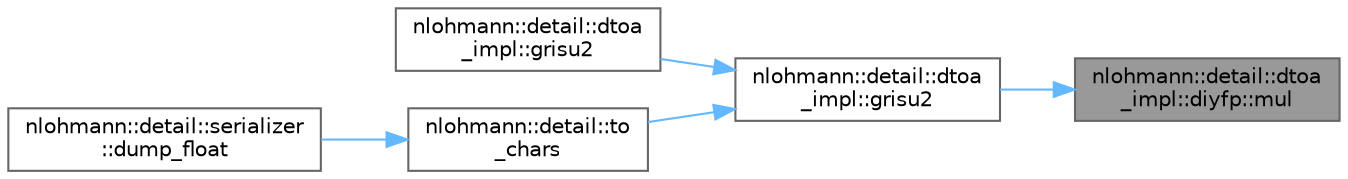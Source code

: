 digraph "nlohmann::detail::dtoa_impl::diyfp::mul"
{
 // LATEX_PDF_SIZE
  bgcolor="transparent";
  edge [fontname=Helvetica,fontsize=10,labelfontname=Helvetica,labelfontsize=10];
  node [fontname=Helvetica,fontsize=10,shape=box,height=0.2,width=0.4];
  rankdir="RL";
  Node1 [label="nlohmann::detail::dtoa\l_impl::diyfp::mul",height=0.2,width=0.4,color="gray40", fillcolor="grey60", style="filled", fontcolor="black",tooltip="returns x * y"];
  Node1 -> Node2 [dir="back",color="steelblue1",style="solid"];
  Node2 [label="nlohmann::detail::dtoa\l_impl::grisu2",height=0.2,width=0.4,color="grey40", fillcolor="white", style="filled",URL="$a00479.html#a05b681dcb8569b9784c6dccfadb01633",tooltip=" "];
  Node2 -> Node3 [dir="back",color="steelblue1",style="solid"];
  Node3 [label="nlohmann::detail::dtoa\l_impl::grisu2",height=0.2,width=0.4,color="grey40", fillcolor="white", style="filled",URL="$a00479.html#aab7a9670a4f4704a5d0347ad7588576b",tooltip=" "];
  Node2 -> Node4 [dir="back",color="steelblue1",style="solid"];
  Node4 [label="nlohmann::detail::to\l_chars",height=0.2,width=0.4,color="grey40", fillcolor="white", style="filled",URL="$a00477.html#a4ceeb4ec7f2cd493dd9cf328044c1e3c",tooltip="generates a decimal representation of the floating-point number value in [first, last)."];
  Node4 -> Node5 [dir="back",color="steelblue1",style="solid"];
  Node5 [label="nlohmann::detail::serializer\l::dump_float",height=0.2,width=0.4,color="grey40", fillcolor="white", style="filled",URL="$a02055.html#a24b0fe45dc774441237bde198a133d8a",tooltip=" "];
}
